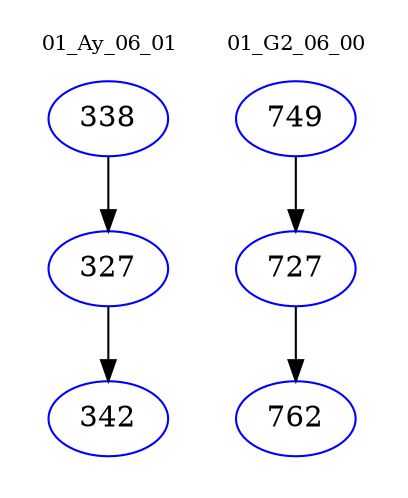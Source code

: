 digraph{
subgraph cluster_0 {
color = white
label = "01_Ay_06_01";
fontsize=10;
T0_338 [label="338", color="blue"]
T0_338 -> T0_327 [color="black"]
T0_327 [label="327", color="blue"]
T0_327 -> T0_342 [color="black"]
T0_342 [label="342", color="blue"]
}
subgraph cluster_1 {
color = white
label = "01_G2_06_00";
fontsize=10;
T1_749 [label="749", color="blue"]
T1_749 -> T1_727 [color="black"]
T1_727 [label="727", color="blue"]
T1_727 -> T1_762 [color="black"]
T1_762 [label="762", color="blue"]
}
}
